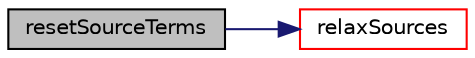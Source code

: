 digraph "resetSourceTerms"
{
  bgcolor="transparent";
  edge [fontname="Helvetica",fontsize="10",labelfontname="Helvetica",labelfontsize="10"];
  node [fontname="Helvetica",fontsize="10",shape=record];
  rankdir="LR";
  Node1 [label="resetSourceTerms",height=0.2,width=0.4,color="black", fillcolor="grey75", style="filled", fontcolor="black"];
  Node1 -> Node2 [color="midnightblue",fontsize="10",style="solid",fontname="Helvetica"];
  Node2 [label="relaxSources",height=0.2,width=0.4,color="red",URL="$a02599.html#a513557e0b75f538dafa50a7dd91aafcf",tooltip="Apply relaxation to (steady state) cloud sources. "];
}

